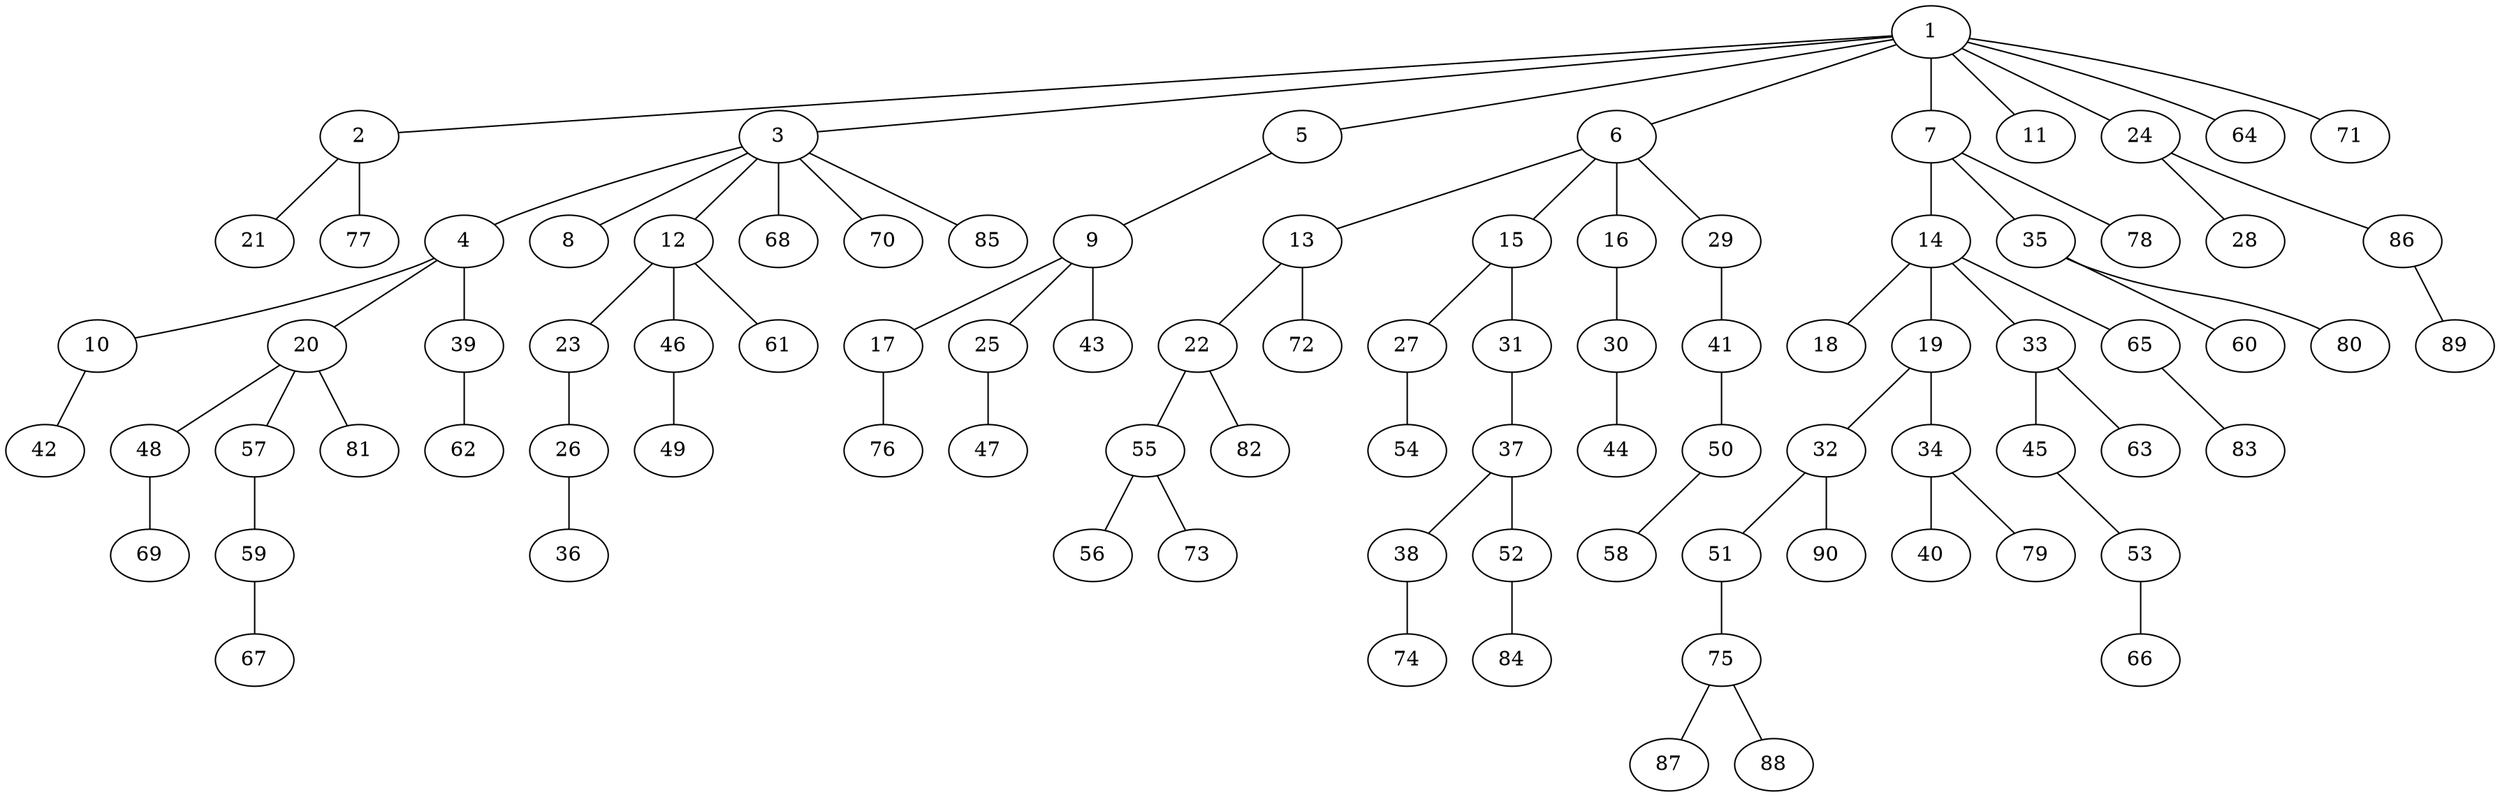 graph graphname {1--2
1--3
1--5
1--6
1--7
1--11
1--24
1--64
1--71
2--21
2--77
3--4
3--8
3--12
3--68
3--70
3--85
4--10
4--20
4--39
5--9
6--13
6--15
6--16
6--29
7--14
7--35
7--78
9--17
9--25
9--43
10--42
12--23
12--46
12--61
13--22
13--72
14--18
14--19
14--33
14--65
15--27
15--31
16--30
17--76
19--32
19--34
20--48
20--57
20--81
22--55
22--82
23--26
24--28
24--86
25--47
26--36
27--54
29--41
30--44
31--37
32--51
32--90
33--45
33--63
34--40
34--79
35--60
35--80
37--38
37--52
38--74
39--62
41--50
45--53
46--49
48--69
50--58
51--75
52--84
53--66
55--56
55--73
57--59
59--67
65--83
75--87
75--88
86--89
}